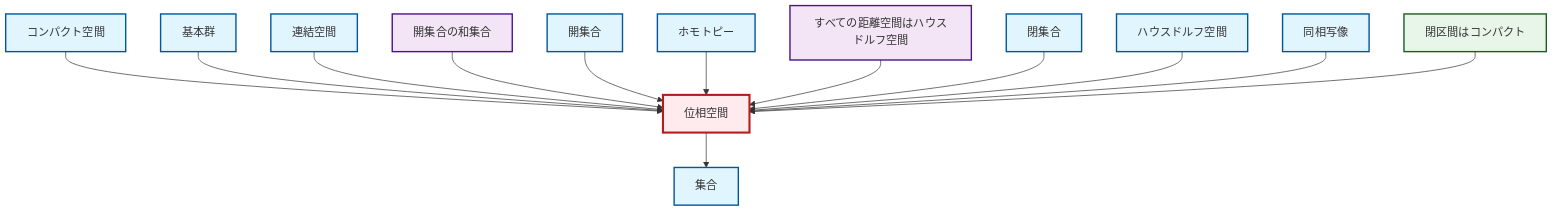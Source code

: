 graph TD
    classDef definition fill:#e1f5fe,stroke:#01579b,stroke-width:2px
    classDef theorem fill:#f3e5f5,stroke:#4a148c,stroke-width:2px
    classDef axiom fill:#fff3e0,stroke:#e65100,stroke-width:2px
    classDef example fill:#e8f5e9,stroke:#1b5e20,stroke-width:2px
    classDef current fill:#ffebee,stroke:#b71c1c,stroke-width:3px
    ex-closed-interval-compact["閉区間はコンパクト"]:::example
    def-open-set["開集合"]:::definition
    def-compact["コンパクト空間"]:::definition
    thm-union-open-sets["開集合の和集合"]:::theorem
    def-closed-set["閉集合"]:::definition
    def-homeomorphism["同相写像"]:::definition
    def-fundamental-group["基本群"]:::definition
    thm-metric-hausdorff["すべての距離空間はハウスドルフ空間"]:::theorem
    def-set["集合"]:::definition
    def-homotopy["ホモトピー"]:::definition
    def-topological-space["位相空間"]:::definition
    def-connected["連結空間"]:::definition
    def-hausdorff["ハウスドルフ空間"]:::definition
    def-compact --> def-topological-space
    def-fundamental-group --> def-topological-space
    def-connected --> def-topological-space
    thm-union-open-sets --> def-topological-space
    def-open-set --> def-topological-space
    def-topological-space --> def-set
    def-homotopy --> def-topological-space
    thm-metric-hausdorff --> def-topological-space
    def-closed-set --> def-topological-space
    def-hausdorff --> def-topological-space
    def-homeomorphism --> def-topological-space
    ex-closed-interval-compact --> def-topological-space
    class def-topological-space current